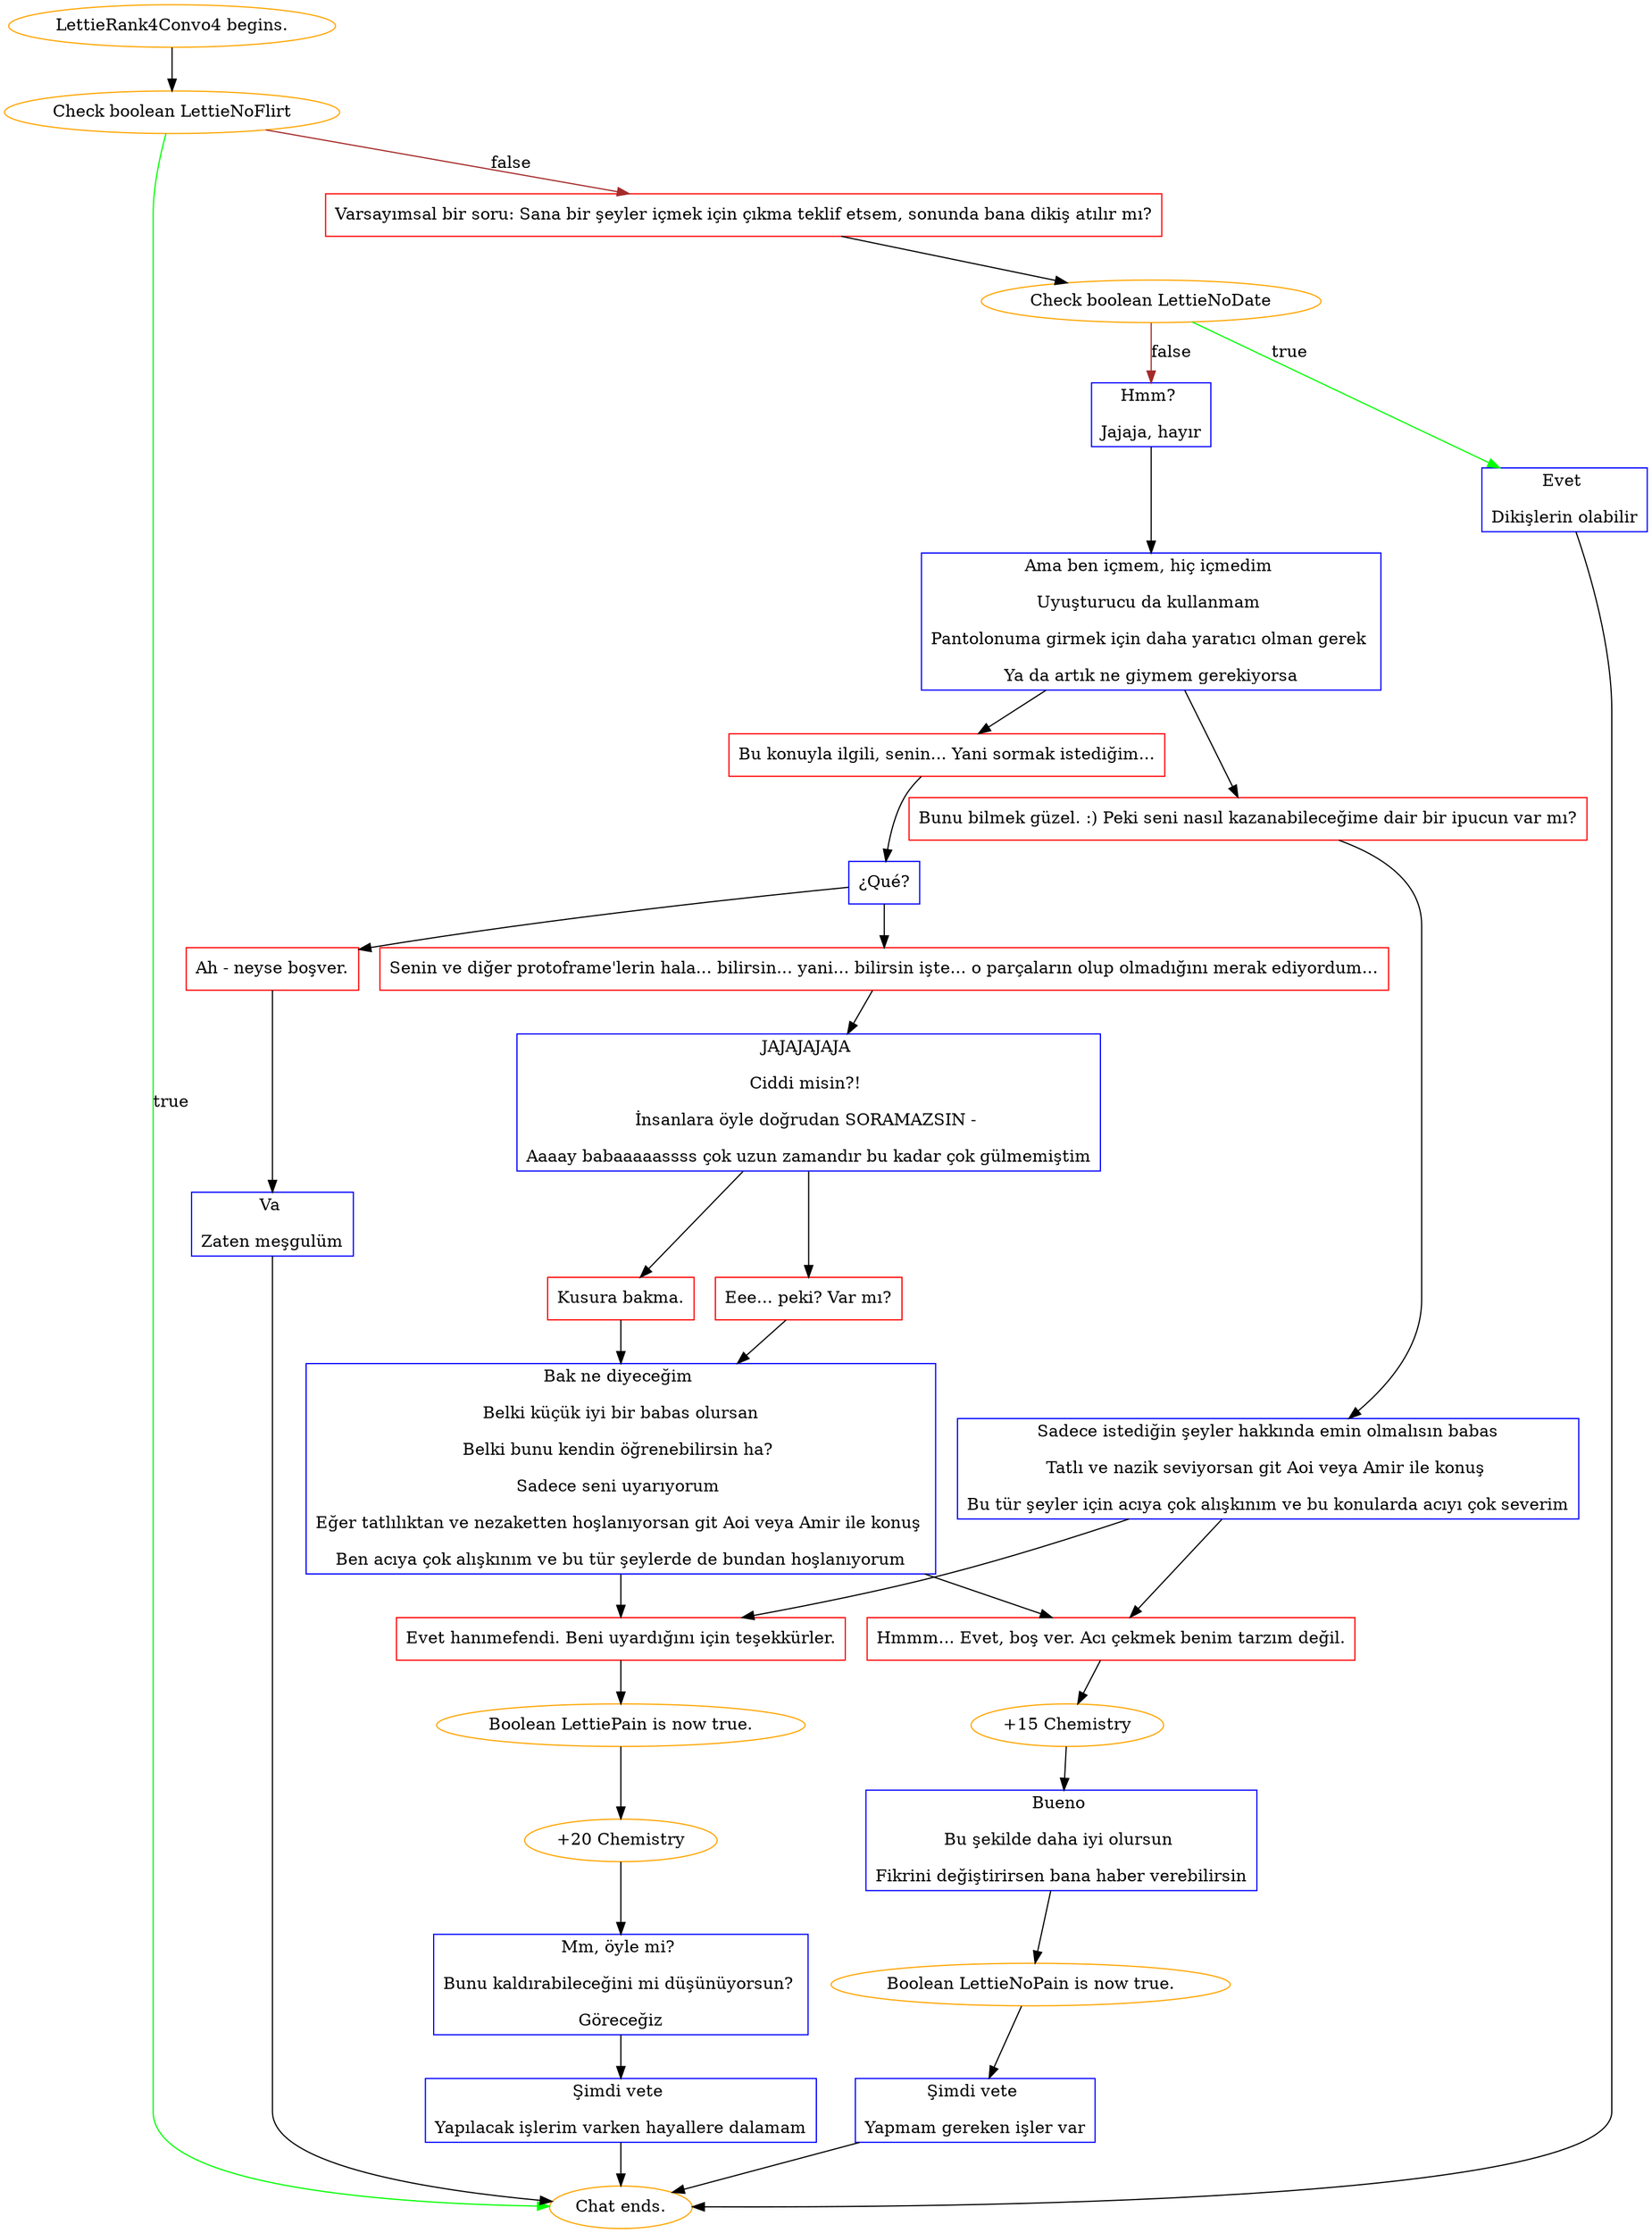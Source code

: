 digraph {
	"LettieRank4Convo4 begins." [color=orange];
		"LettieRank4Convo4 begins." -> j1158339480;
	j1158339480 [label="Check boolean LettieNoFlirt",color=orange];
		j1158339480 -> "Chat ends." [label=true,color=green];
		j1158339480 -> j3667411177 [label=false,color=brown];
	"Chat ends." [color=orange];
	j3667411177 [label="Varsayımsal bir soru: Sana bir şeyler içmek için çıkma teklif etsem, sonunda bana dikiş atılır mı?",shape=box,color=red];
		j3667411177 -> j3741727461;
	j3741727461 [label="Check boolean LettieNoDate",color=orange];
		j3741727461 -> j4046779476 [label=true,color=green];
		j3741727461 -> j3574161470 [label=false,color=brown];
	j4046779476 [label="Evet 
Dikişlerin olabilir",shape=box,color=blue];
		j4046779476 -> "Chat ends.";
	j3574161470 [label="Hmm? 
Jajaja, hayır",shape=box,color=blue];
		j3574161470 -> j3140680458;
	j3140680458 [label="Ama ben içmem, hiç içmedim 
Uyuşturucu da kullanmam 
Pantolonuma girmek için daha yaratıcı olman gerek 
Ya da artık ne giymem gerekiyorsa",shape=box,color=blue];
		j3140680458 -> j1047280774;
		j3140680458 -> j3835844228;
	j1047280774 [label="Bunu bilmek güzel. :) Peki seni nasıl kazanabileceğime dair bir ipucun var mı?",shape=box,color=red];
		j1047280774 -> j2034238862;
	j3835844228 [label="Bu konuyla ilgili, senin... Yani sormak istediğim...",shape=box,color=red];
		j3835844228 -> j557481327;
	j2034238862 [label="Sadece istediğin şeyler hakkında emin olmalısın babas
Tatlı ve nazik seviyorsan git Aoi veya Amir ile konuş 
Bu tür şeyler için acıya çok alışkınım ve bu konularda acıyı çok severim",shape=box,color=blue];
		j2034238862 -> j1651451232;
		j2034238862 -> j296094058;
	j557481327 [label="¿Qué?",shape=box,color=blue];
		j557481327 -> j3834890303;
		j557481327 -> j140727777;
	j1651451232 [label="Evet hanımefendi. Beni uyardığını için teşekkürler.",shape=box,color=red];
		j1651451232 -> j1253646390;
	j296094058 [label="Hmmm... Evet, boş ver. Acı çekmek benim tarzım değil.",shape=box,color=red];
		j296094058 -> j295225941;
	j3834890303 [label="Senin ve diğer protoframe'lerin hala... bilirsin... yani... bilirsin işte... o parçaların olup olmadığını merak ediyordum...",shape=box,color=red];
		j3834890303 -> j2630366142;
	j140727777 [label="Ah - neyse boşver.",shape=box,color=red];
		j140727777 -> j3289645720;
	j1253646390 [label="Boolean LettiePain is now true.",color=orange];
		j1253646390 -> j2415692060;
	j295225941 [label="+15 Chemistry",color=orange];
		j295225941 -> j826394819;
	j2630366142 [label="JAJAJAJAJA 
Ciddi misin?! 
İnsanlara öyle doğrudan SORAMAZSIN - 
Aaaay babaaaaassss çok uzun zamandır bu kadar çok gülmemiştim",shape=box,color=blue];
		j2630366142 -> j1009699240;
		j2630366142 -> j3469852818;
	j3289645720 [label="Va 
Zaten meşgulüm",shape=box,color=blue];
		j3289645720 -> "Chat ends.";
	j2415692060 [label="+20 Chemistry",color=orange];
		j2415692060 -> j929581903;
	j826394819 [label="Bueno 
Bu şekilde daha iyi olursun 
Fikrini değiştirirsen bana haber verebilirsin",shape=box,color=blue];
		j826394819 -> j3713245940;
	j1009699240 [label="Kusura bakma.",shape=box,color=red];
		j1009699240 -> j1686940298;
	j3469852818 [label="Eee... peki? Var mı?",shape=box,color=red];
		j3469852818 -> j1686940298;
	j929581903 [label="Mm, öyle mi? 
Bunu kaldırabileceğini mi düşünüyorsun? 
Göreceğiz",shape=box,color=blue];
		j929581903 -> j1224991557;
	j3713245940 [label="Boolean LettieNoPain is now true.",color=orange];
		j3713245940 -> j1460969645;
	j1686940298 [label="Bak ne diyeceğim 
Belki küçük iyi bir babas olursan
Belki bunu kendin öğrenebilirsin ha? 
Sadece seni uyarıyorum 
Eğer tatlılıktan ve nezaketten hoşlanıyorsan git Aoi veya Amir ile konuş 
Ben acıya çok alışkınım ve bu tür şeylerde de bundan hoşlanıyorum",shape=box,color=blue];
		j1686940298 -> j1651451232;
		j1686940298 -> j296094058;
	j1224991557 [label="Şimdi vete 
Yapılacak işlerim varken hayallere dalamam",shape=box,color=blue];
		j1224991557 -> "Chat ends.";
	j1460969645 [label="Şimdi vete 
Yapmam gereken işler var",shape=box,color=blue];
		j1460969645 -> "Chat ends.";
}
